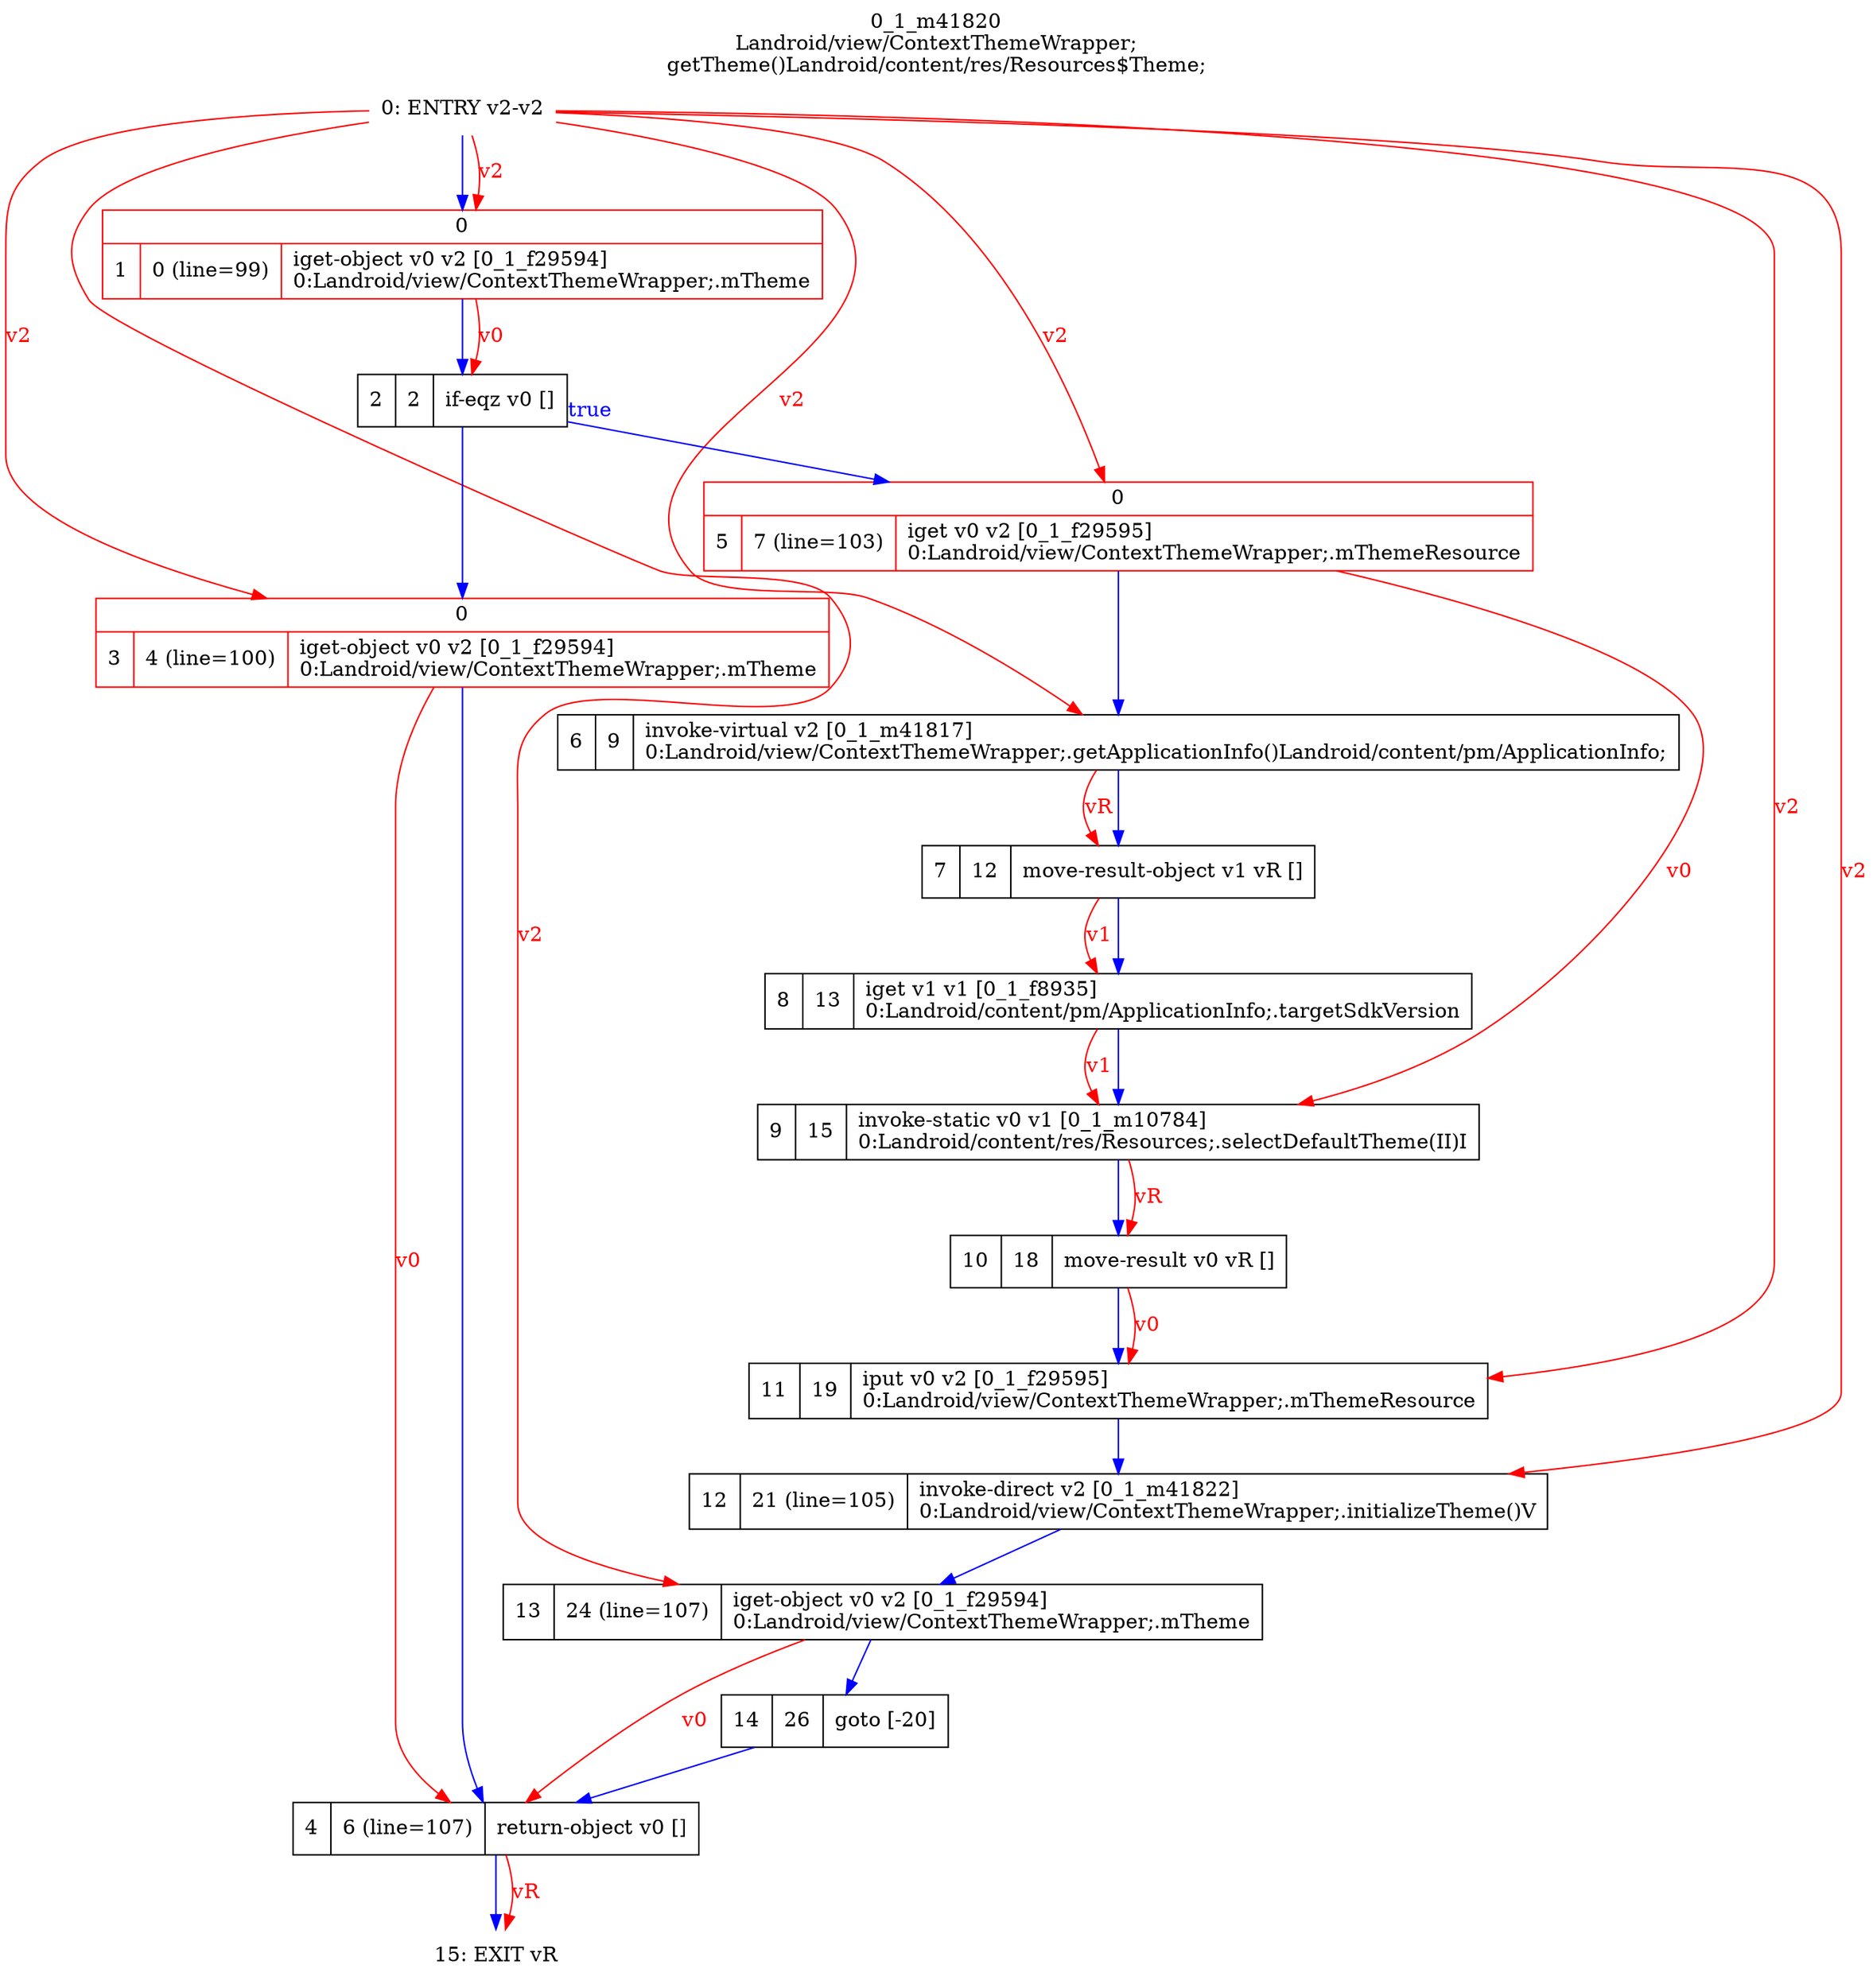 digraph G {
rankdir=UD;
labelloc=t;
label="0_1_m41820\nLandroid/view/ContextThemeWrapper;
getTheme()Landroid/content/res/Resources$Theme;";
0[label="0: ENTRY v2-v2",shape=plaintext];
1[label="{0|{1|0 (line=99)|iget-object v0 v2 [0_1_f29594]\l0:Landroid/view/ContextThemeWrapper;.mTheme\l}}",shape=record, color=red];
2[label="2|2|if-eqz v0 []\l",shape=record];
3[label="{0|{3|4 (line=100)|iget-object v0 v2 [0_1_f29594]\l0:Landroid/view/ContextThemeWrapper;.mTheme\l}}",shape=record, color=red];
4[label="4|6 (line=107)|return-object v0 []\l",shape=record];
5[label="{0|{5|7 (line=103)|iget v0 v2 [0_1_f29595]\l0:Landroid/view/ContextThemeWrapper;.mThemeResource\l}}",shape=record, color=red];
6[label="6|9|invoke-virtual v2 [0_1_m41817]\l0:Landroid/view/ContextThemeWrapper;.getApplicationInfo()Landroid/content/pm/ApplicationInfo;\l",shape=record,URL="0_1_m41817.dot"];
7[label="7|12|move-result-object v1 vR []\l",shape=record];
8[label="8|13|iget v1 v1 [0_1_f8935]\l0:Landroid/content/pm/ApplicationInfo;.targetSdkVersion\l",shape=record];
9[label="9|15|invoke-static v0 v1 [0_1_m10784]\l0:Landroid/content/res/Resources;.selectDefaultTheme(II)I\l",shape=record,URL="0_1_m10784.dot"];
10[label="10|18|move-result v0 vR []\l",shape=record];
11[label="11|19|iput v0 v2 [0_1_f29595]\l0:Landroid/view/ContextThemeWrapper;.mThemeResource\l",shape=record];
12[label="12|21 (line=105)|invoke-direct v2 [0_1_m41822]\l0:Landroid/view/ContextThemeWrapper;.initializeTheme()V\l",shape=record,URL="0_1_m41822.dot"];
13[label="13|24 (line=107)|iget-object v0 v2 [0_1_f29594]\l0:Landroid/view/ContextThemeWrapper;.mTheme\l",shape=record];
14[label="14|26|goto [-20]\l",shape=record];
15[label="15: EXIT vR",shape=plaintext];
0->1 [color=blue, fontcolor=blue,weight=100, taillabel=""];
1->2 [color=blue, fontcolor=blue,weight=100, taillabel=""];
2->5 [color=blue, fontcolor=blue,weight=10, taillabel="true"];
2->3 [color=blue, fontcolor=blue,weight=100, taillabel=""];
3->4 [color=blue, fontcolor=blue,weight=100, taillabel=""];
4->15 [color=blue, fontcolor=blue,weight=100, taillabel=""];
5->6 [color=blue, fontcolor=blue,weight=100, taillabel=""];
6->7 [color=blue, fontcolor=blue,weight=100, taillabel=""];
7->8 [color=blue, fontcolor=blue,weight=100, taillabel=""];
8->9 [color=blue, fontcolor=blue,weight=100, taillabel=""];
9->10 [color=blue, fontcolor=blue,weight=100, taillabel=""];
10->11 [color=blue, fontcolor=blue,weight=100, taillabel=""];
11->12 [color=blue, fontcolor=blue,weight=100, taillabel=""];
12->13 [color=blue, fontcolor=blue,weight=100, taillabel=""];
13->14 [color=blue, fontcolor=blue,weight=100, taillabel=""];
14->4 [color=blue, fontcolor=blue,weight=100, taillabel=""];
0->1 [color=red, fontcolor=red, label="v2"];
1->2 [color=red, fontcolor=red, label="v0"];
0->3 [color=red, fontcolor=red, label="v2"];
3->4 [color=red, fontcolor=red, label="v0"];
13->4 [color=red, fontcolor=red, label="v0"];
0->5 [color=red, fontcolor=red, label="v2"];
0->6 [color=red, fontcolor=red, label="v2"];
6->7 [color=red, fontcolor=red, label="vR"];
7->8 [color=red, fontcolor=red, label="v1"];
5->9 [color=red, fontcolor=red, label="v0"];
8->9 [color=red, fontcolor=red, label="v1"];
9->10 [color=red, fontcolor=red, label="vR"];
0->11 [color=red, fontcolor=red, label="v2"];
10->11 [color=red, fontcolor=red, label="v0"];
0->12 [color=red, fontcolor=red, label="v2"];
0->13 [color=red, fontcolor=red, label="v2"];
4->15 [color=red, fontcolor=red, label="vR"];
}
